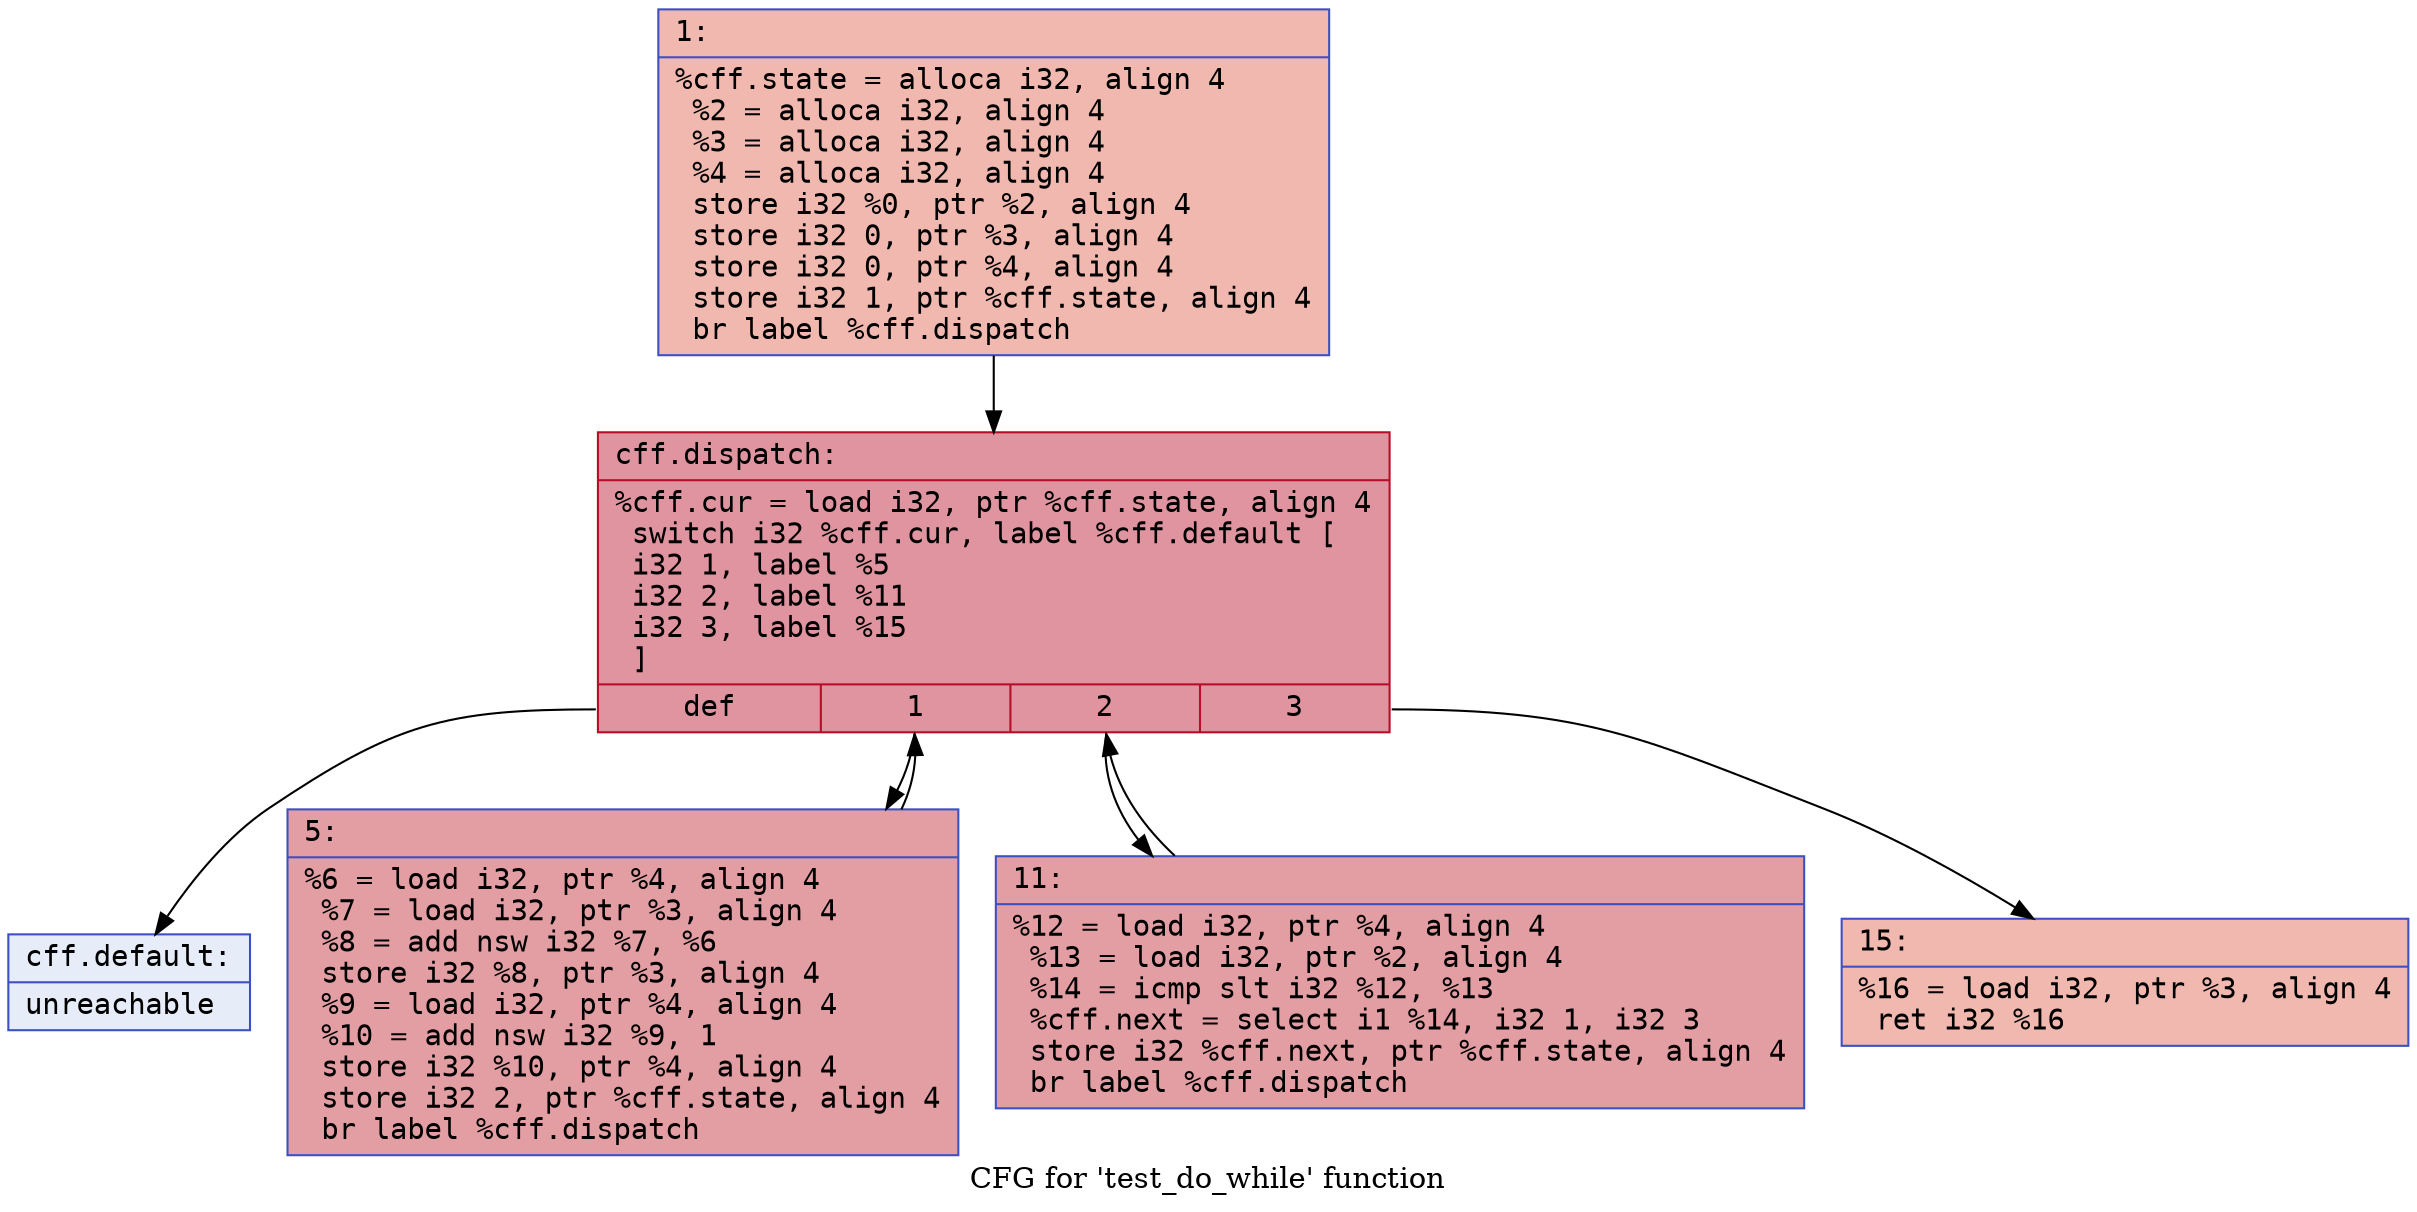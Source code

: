 digraph "CFG for 'test_do_while' function" {
	label="CFG for 'test_do_while' function";

	Node0x5e8361945050 [shape=record,color="#3d50c3ff", style=filled, fillcolor="#dc5d4a70" fontname="Courier",label="{1:\l|  %cff.state = alloca i32, align 4\l  %2 = alloca i32, align 4\l  %3 = alloca i32, align 4\l  %4 = alloca i32, align 4\l  store i32 %0, ptr %2, align 4\l  store i32 0, ptr %3, align 4\l  store i32 0, ptr %4, align 4\l  store i32 1, ptr %cff.state, align 4\l  br label %cff.dispatch\l}"];
	Node0x5e8361945050 -> Node0x5e8361955c10;
	Node0x5e8361945410 [shape=record,color="#3d50c3ff", style=filled, fillcolor="#be242e70" fontname="Courier",label="{5:\l|  %6 = load i32, ptr %4, align 4\l  %7 = load i32, ptr %3, align 4\l  %8 = add nsw i32 %7, %6\l  store i32 %8, ptr %3, align 4\l  %9 = load i32, ptr %4, align 4\l  %10 = add nsw i32 %9, 1\l  store i32 %10, ptr %4, align 4\l  store i32 2, ptr %cff.state, align 4\l  br label %cff.dispatch\l}"];
	Node0x5e8361945410 -> Node0x5e8361955c10;
	Node0x5e8361945830 [shape=record,color="#3d50c3ff", style=filled, fillcolor="#be242e70" fontname="Courier",label="{11:\l|  %12 = load i32, ptr %4, align 4\l  %13 = load i32, ptr %2, align 4\l  %14 = icmp slt i32 %12, %13\l  %cff.next = select i1 %14, i32 1, i32 3\l  store i32 %cff.next, ptr %cff.state, align 4\l  br label %cff.dispatch\l}"];
	Node0x5e8361945830 -> Node0x5e8361955c10;
	Node0x5e8361945a90 [shape=record,color="#3d50c3ff", style=filled, fillcolor="#dc5d4a70" fontname="Courier",label="{15:\l|  %16 = load i32, ptr %3, align 4\l  ret i32 %16\l}"];
	Node0x5e8361955c10 [shape=record,color="#b70d28ff", style=filled, fillcolor="#b70d2870" fontname="Courier",label="{cff.dispatch:\l|  %cff.cur = load i32, ptr %cff.state, align 4\l  switch i32 %cff.cur, label %cff.default [\l    i32 1, label %5\l    i32 2, label %11\l    i32 3, label %15\l  ]\l|{<s0>def|<s1>1|<s2>2|<s3>3}}"];
	Node0x5e8361955c10:s0 -> Node0x5e8361955ca0;
	Node0x5e8361955c10:s1 -> Node0x5e8361945410;
	Node0x5e8361955c10:s2 -> Node0x5e8361945830;
	Node0x5e8361955c10:s3 -> Node0x5e8361945a90;
	Node0x5e8361955ca0 [shape=record,color="#3d50c3ff", style=filled, fillcolor="#c7d7f070" fontname="Courier",label="{cff.default:\l|  unreachable\l}"];
}
